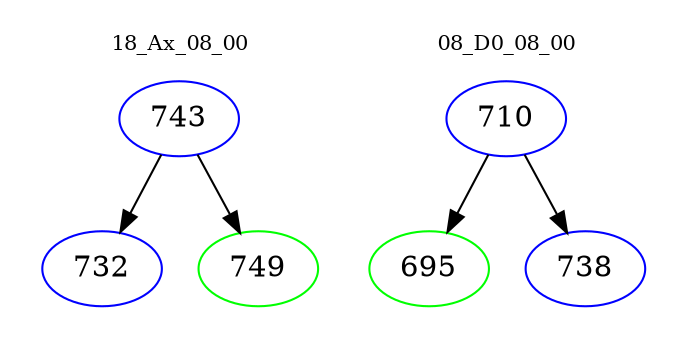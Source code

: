 digraph{
subgraph cluster_0 {
color = white
label = "18_Ax_08_00";
fontsize=10;
T0_743 [label="743", color="blue"]
T0_743 -> T0_732 [color="black"]
T0_732 [label="732", color="blue"]
T0_743 -> T0_749 [color="black"]
T0_749 [label="749", color="green"]
}
subgraph cluster_1 {
color = white
label = "08_D0_08_00";
fontsize=10;
T1_710 [label="710", color="blue"]
T1_710 -> T1_695 [color="black"]
T1_695 [label="695", color="green"]
T1_710 -> T1_738 [color="black"]
T1_738 [label="738", color="blue"]
}
}
